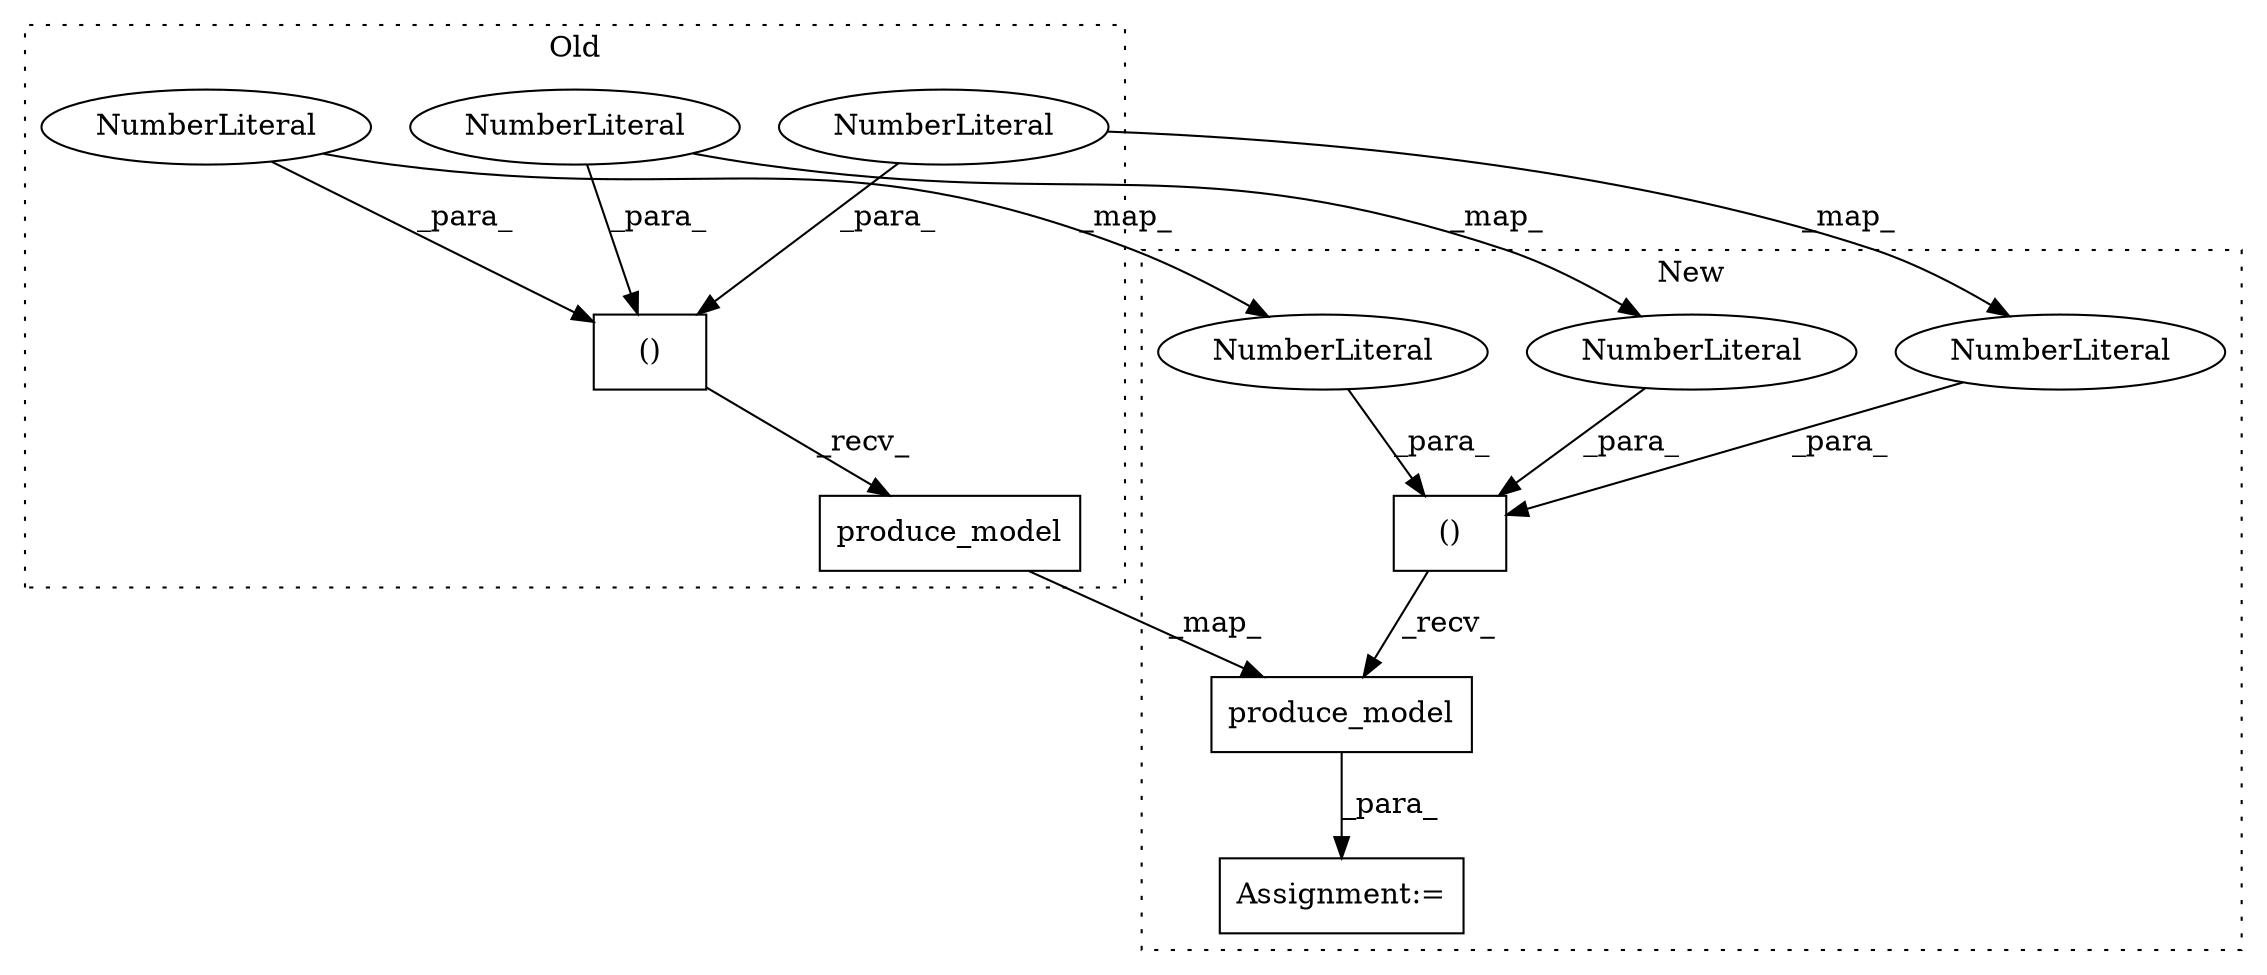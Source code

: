 digraph G {
subgraph cluster0 {
1 [label="produce_model" a="32" s="7878" l="15" shape="box"];
4 [label="()" a="106" s="7470" l="31" shape="box"];
6 [label="NumberLiteral" a="34" s="7470" l="2" shape="ellipse"];
7 [label="NumberLiteral" a="34" s="7500" l="1" shape="ellipse"];
9 [label="NumberLiteral" a="34" s="7485" l="2" shape="ellipse"];
label = "Old";
style="dotted";
}
subgraph cluster1 {
2 [label="produce_model" a="32" s="7710" l="15" shape="box"];
3 [label="()" a="106" s="7528" l="31" shape="box"];
5 [label="NumberLiteral" a="34" s="7528" l="2" shape="ellipse"];
8 [label="NumberLiteral" a="34" s="7558" l="1" shape="ellipse"];
10 [label="NumberLiteral" a="34" s="7543" l="2" shape="ellipse"];
11 [label="Assignment:=" a="7" s="7703" l="1" shape="box"];
label = "New";
style="dotted";
}
1 -> 2 [label="_map_"];
2 -> 11 [label="_para_"];
3 -> 2 [label="_recv_"];
4 -> 1 [label="_recv_"];
5 -> 3 [label="_para_"];
6 -> 4 [label="_para_"];
6 -> 5 [label="_map_"];
7 -> 8 [label="_map_"];
7 -> 4 [label="_para_"];
8 -> 3 [label="_para_"];
9 -> 4 [label="_para_"];
9 -> 10 [label="_map_"];
10 -> 3 [label="_para_"];
}
